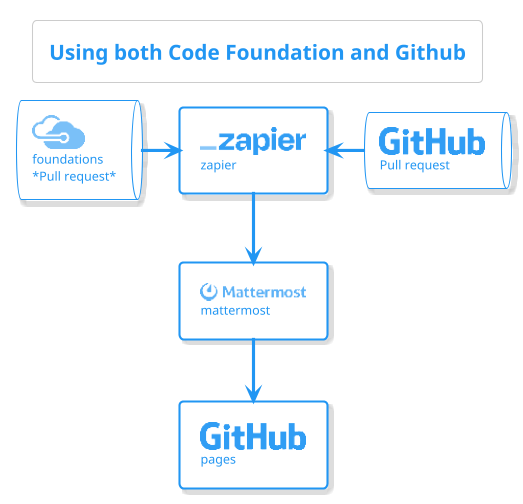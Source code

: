 @startuml
!include <logos/mattermost>
!include <logos/github>
!include <logos/slack>
!include <logos/azure>
!include <logos/zapier>
!theme materia-outline
title Using both Code Foundation and Github 



queue "<$azure>\nfoundations\n*Pull request*" as tfpr
queue "<$github>\nPull request" as ghpr
rectangle "<$zapier>\nzapier" as z
rectangle "<$mattermost>\nmattermost" as mm
rectangle "<$github>\npages" as ghp

tfpr -> z
z <- ghpr
z --> mm
mm --> ghp


@enduml
